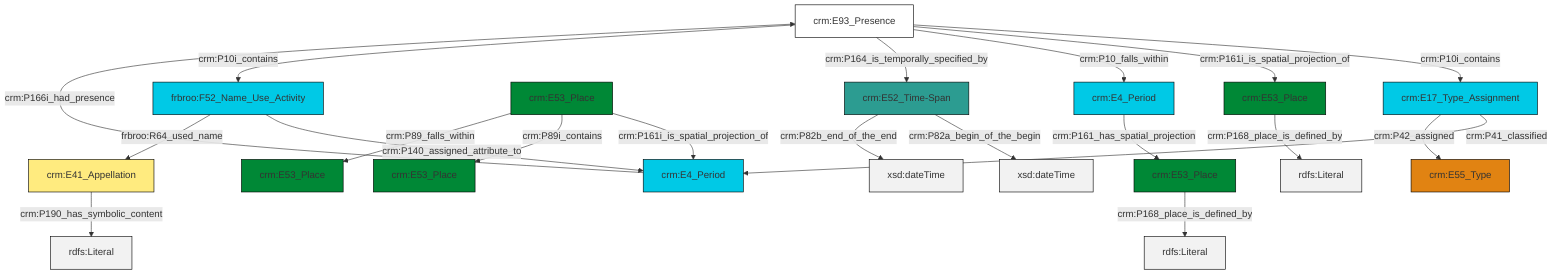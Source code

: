 graph TD
classDef Literal fill:#f2f2f2,stroke:#000000;
classDef CRM_Entity fill:#FFFFFF,stroke:#000000;
classDef Temporal_Entity fill:#00C9E6, stroke:#000000;
classDef Type fill:#E18312, stroke:#000000;
classDef Time-Span fill:#2C9C91, stroke:#000000;
classDef Appellation fill:#FFEB7F, stroke:#000000;
classDef Place fill:#008836, stroke:#000000;
classDef Persistent_Item fill:#B266B2, stroke:#000000;
classDef Conceptual_Object fill:#FFD700, stroke:#000000;
classDef Physical_Thing fill:#D2B48C, stroke:#000000;
classDef Actor fill:#f58aad, stroke:#000000;
classDef PC_Classes fill:#4ce600, stroke:#000000;
classDef Multi fill:#cccccc,stroke:#000000;

2["crm:E93_Presence"]:::CRM_Entity -->|crm:P10i_contains| 3["crm:E17_Type_Assignment"]:::Temporal_Entity
4["crm:E53_Place"]:::Place -->|crm:P161i_is_spatial_projection_of| 5["crm:E4_Period"]:::Temporal_Entity
7["crm:E52_Time-Span"]:::Time-Span -->|crm:P82a_begin_of_the_begin| 8[xsd:dateTime]:::Literal
9["frbroo:F52_Name_Use_Activity"]:::Temporal_Entity -->|crm:P140_assigned_attribute_to| 5["crm:E4_Period"]:::Temporal_Entity
2["crm:E93_Presence"]:::CRM_Entity -->|crm:P161i_is_spatial_projection_of| 10["crm:E53_Place"]:::Place
9["frbroo:F52_Name_Use_Activity"]:::Temporal_Entity -->|frbroo:R64_used_name| 11["crm:E41_Appellation"]:::Appellation
2["crm:E93_Presence"]:::CRM_Entity -->|crm:P10_falls_within| 0["crm:E4_Period"]:::Temporal_Entity
3["crm:E17_Type_Assignment"]:::Temporal_Entity -->|crm:P41_classified| 5["crm:E4_Period"]:::Temporal_Entity
11["crm:E41_Appellation"]:::Appellation -->|crm:P190_has_symbolic_content| 14[rdfs:Literal]:::Literal
5["crm:E4_Period"]:::Temporal_Entity -->|crm:P166i_had_presence| 2["crm:E93_Presence"]:::CRM_Entity
2["crm:E93_Presence"]:::CRM_Entity -->|crm:P164_is_temporally_specified_by| 7["crm:E52_Time-Span"]:::Time-Span
10["crm:E53_Place"]:::Place -->|crm:P168_place_is_defined_by| 19[rdfs:Literal]:::Literal
2["crm:E93_Presence"]:::CRM_Entity -->|crm:P10i_contains| 9["frbroo:F52_Name_Use_Activity"]:::Temporal_Entity
25["crm:E53_Place"]:::Place -->|crm:P168_place_is_defined_by| 26[rdfs:Literal]:::Literal
7["crm:E52_Time-Span"]:::Time-Span -->|crm:P82b_end_of_the_end| 29[xsd:dateTime]:::Literal
4["crm:E53_Place"]:::Place -->|crm:P89i_contains| 20["crm:E53_Place"]:::Place
3["crm:E17_Type_Assignment"]:::Temporal_Entity -->|crm:P42_assigned| 15["crm:E55_Type"]:::Type
4["crm:E53_Place"]:::Place -->|crm:P89_falls_within| 12["crm:E53_Place"]:::Place
0["crm:E4_Period"]:::Temporal_Entity -->|crm:P161_has_spatial_projection| 25["crm:E53_Place"]:::Place
